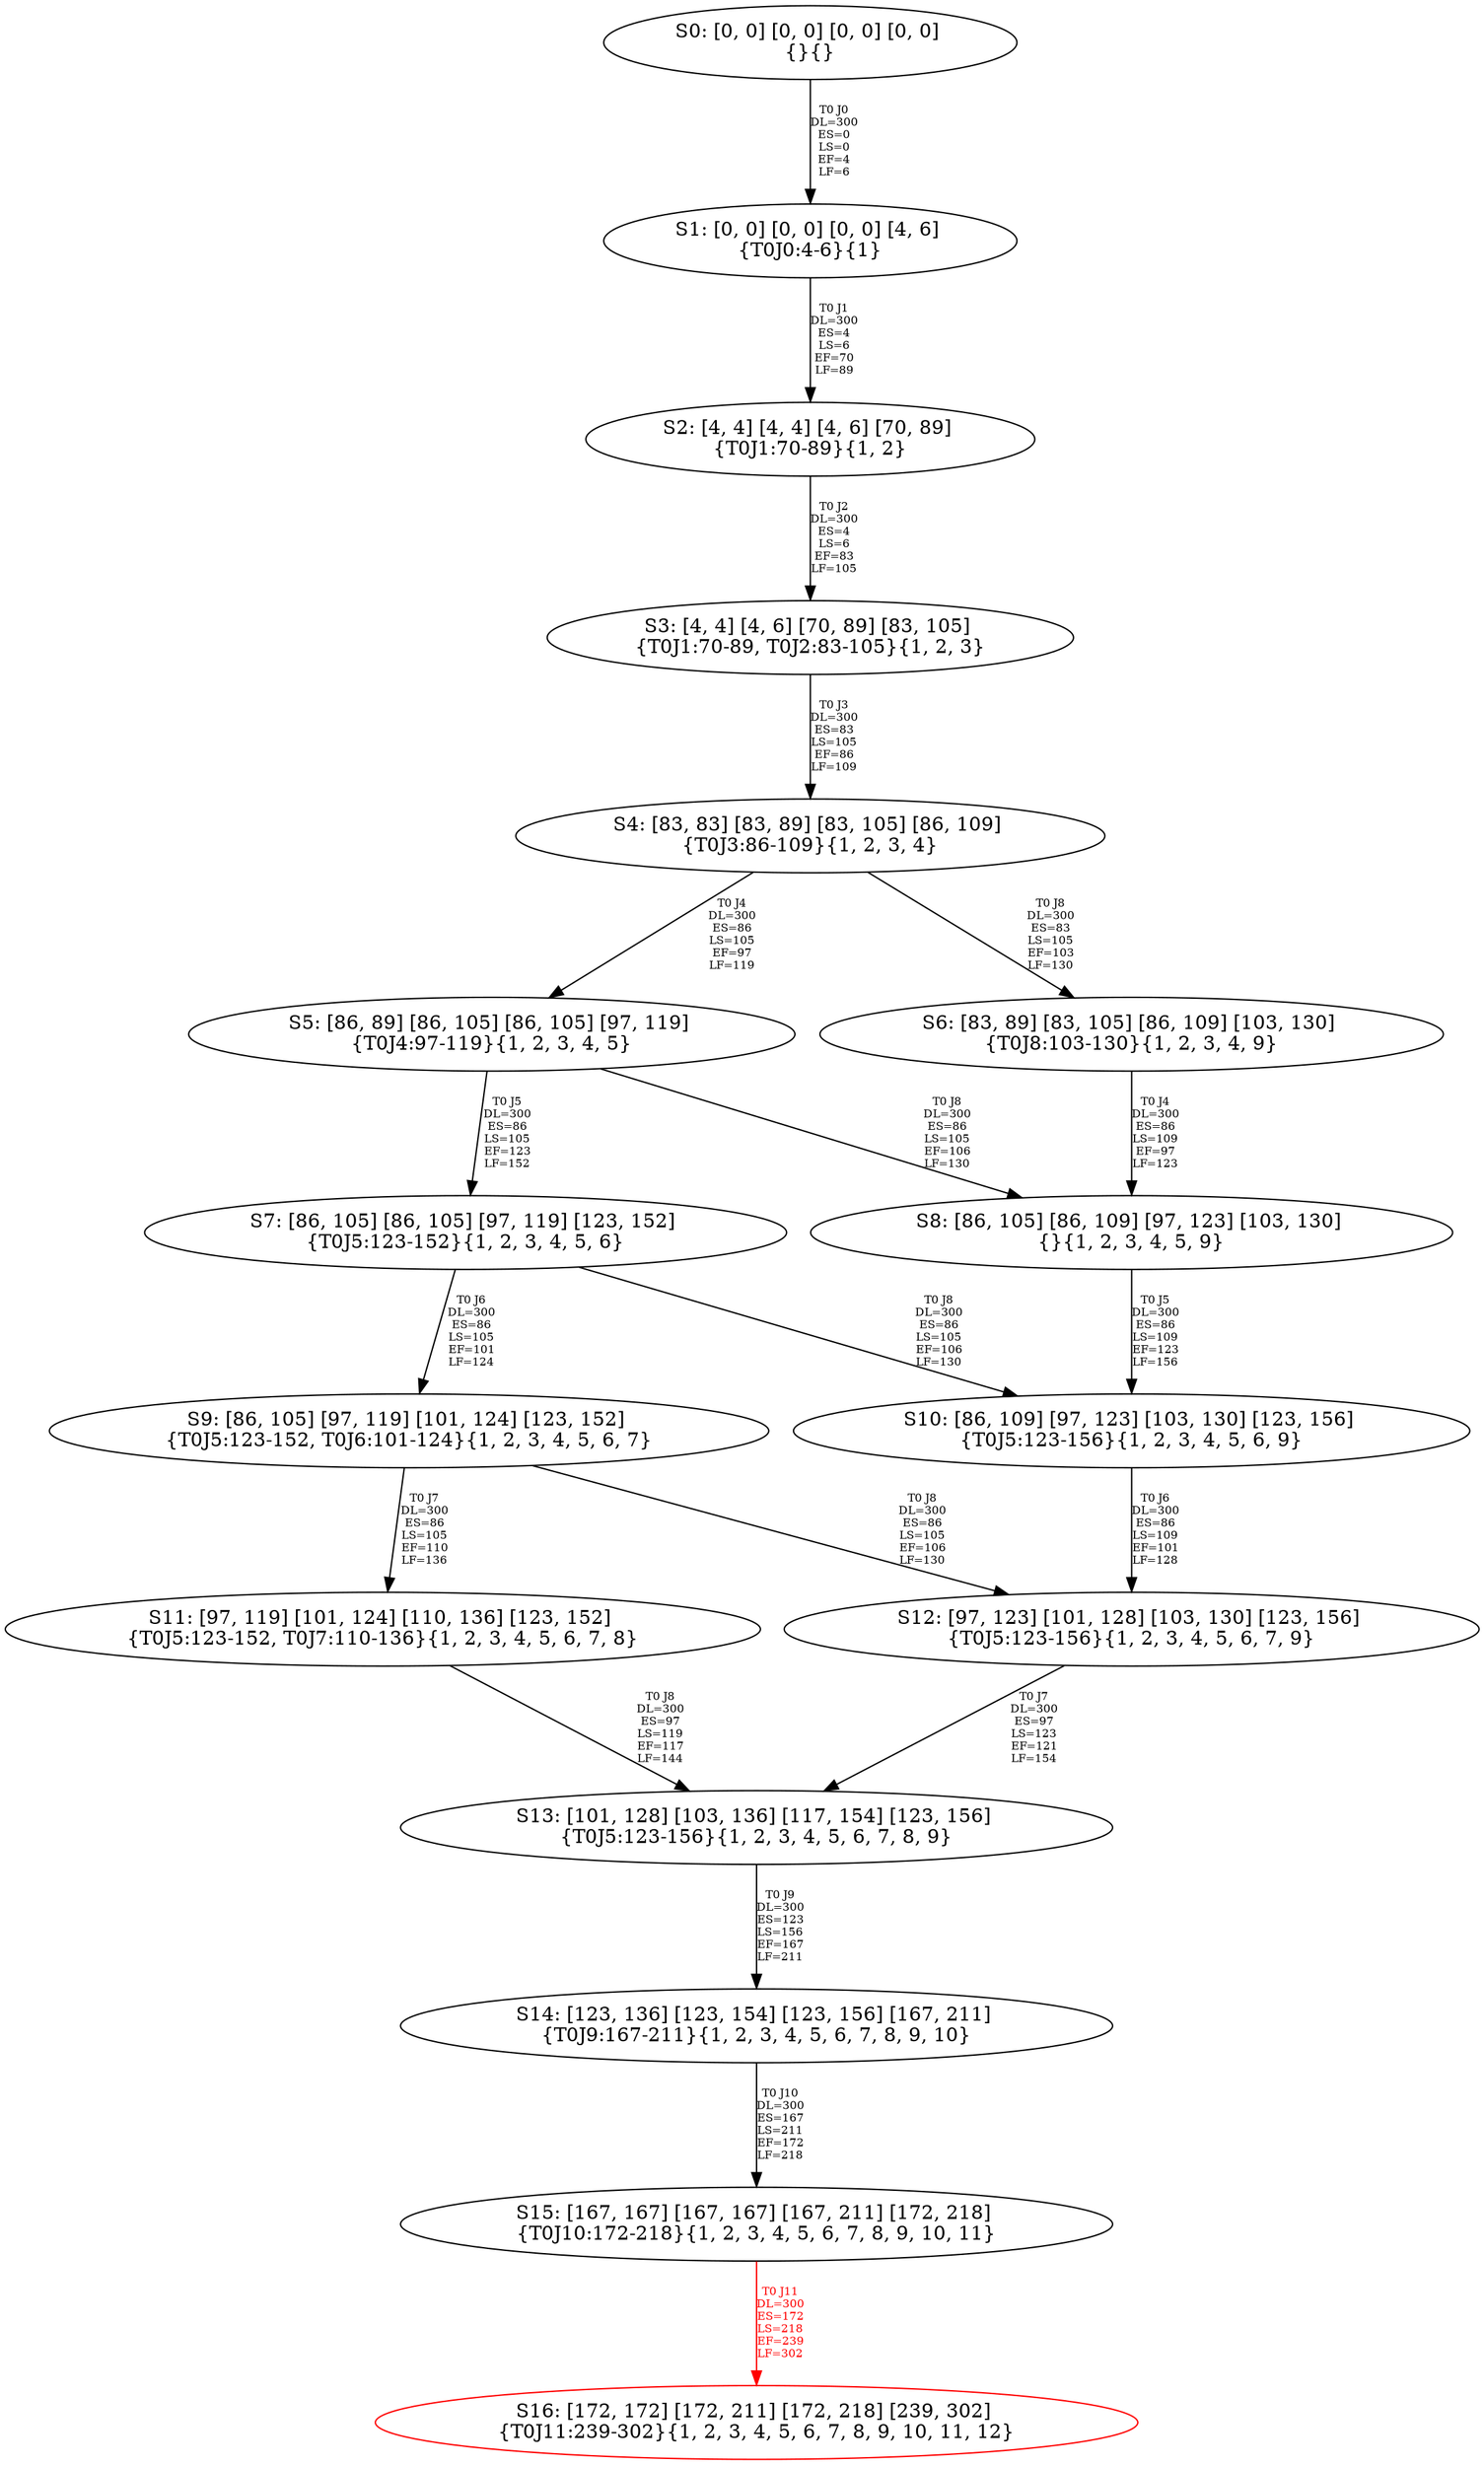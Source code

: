 digraph {
	S0[label="S0: [0, 0] [0, 0] [0, 0] [0, 0] \n{}{}"];
	S1[label="S1: [0, 0] [0, 0] [0, 0] [4, 6] \n{T0J0:4-6}{1}"];
	S2[label="S2: [4, 4] [4, 4] [4, 6] [70, 89] \n{T0J1:70-89}{1, 2}"];
	S3[label="S3: [4, 4] [4, 6] [70, 89] [83, 105] \n{T0J1:70-89, T0J2:83-105}{1, 2, 3}"];
	S4[label="S4: [83, 83] [83, 89] [83, 105] [86, 109] \n{T0J3:86-109}{1, 2, 3, 4}"];
	S5[label="S5: [86, 89] [86, 105] [86, 105] [97, 119] \n{T0J4:97-119}{1, 2, 3, 4, 5}"];
	S6[label="S6: [83, 89] [83, 105] [86, 109] [103, 130] \n{T0J8:103-130}{1, 2, 3, 4, 9}"];
	S7[label="S7: [86, 105] [86, 105] [97, 119] [123, 152] \n{T0J5:123-152}{1, 2, 3, 4, 5, 6}"];
	S8[label="S8: [86, 105] [86, 109] [97, 123] [103, 130] \n{}{1, 2, 3, 4, 5, 9}"];
	S9[label="S9: [86, 105] [97, 119] [101, 124] [123, 152] \n{T0J5:123-152, T0J6:101-124}{1, 2, 3, 4, 5, 6, 7}"];
	S10[label="S10: [86, 109] [97, 123] [103, 130] [123, 156] \n{T0J5:123-156}{1, 2, 3, 4, 5, 6, 9}"];
	S11[label="S11: [97, 119] [101, 124] [110, 136] [123, 152] \n{T0J5:123-152, T0J7:110-136}{1, 2, 3, 4, 5, 6, 7, 8}"];
	S12[label="S12: [97, 123] [101, 128] [103, 130] [123, 156] \n{T0J5:123-156}{1, 2, 3, 4, 5, 6, 7, 9}"];
	S13[label="S13: [101, 128] [103, 136] [117, 154] [123, 156] \n{T0J5:123-156}{1, 2, 3, 4, 5, 6, 7, 8, 9}"];
	S14[label="S14: [123, 136] [123, 154] [123, 156] [167, 211] \n{T0J9:167-211}{1, 2, 3, 4, 5, 6, 7, 8, 9, 10}"];
	S15[label="S15: [167, 167] [167, 167] [167, 211] [172, 218] \n{T0J10:172-218}{1, 2, 3, 4, 5, 6, 7, 8, 9, 10, 11}"];
	S16[label="S16: [172, 172] [172, 211] [172, 218] [239, 302] \n{T0J11:239-302}{1, 2, 3, 4, 5, 6, 7, 8, 9, 10, 11, 12}"];
	S0 -> S1[label="T0 J0\nDL=300\nES=0\nLS=0\nEF=4\nLF=6",fontsize=8];
	S1 -> S2[label="T0 J1\nDL=300\nES=4\nLS=6\nEF=70\nLF=89",fontsize=8];
	S2 -> S3[label="T0 J2\nDL=300\nES=4\nLS=6\nEF=83\nLF=105",fontsize=8];
	S3 -> S4[label="T0 J3\nDL=300\nES=83\nLS=105\nEF=86\nLF=109",fontsize=8];
	S4 -> S5[label="T0 J4\nDL=300\nES=86\nLS=105\nEF=97\nLF=119",fontsize=8];
	S4 -> S6[label="T0 J8\nDL=300\nES=83\nLS=105\nEF=103\nLF=130",fontsize=8];
	S5 -> S7[label="T0 J5\nDL=300\nES=86\nLS=105\nEF=123\nLF=152",fontsize=8];
	S5 -> S8[label="T0 J8\nDL=300\nES=86\nLS=105\nEF=106\nLF=130",fontsize=8];
	S6 -> S8[label="T0 J4\nDL=300\nES=86\nLS=109\nEF=97\nLF=123",fontsize=8];
	S7 -> S9[label="T0 J6\nDL=300\nES=86\nLS=105\nEF=101\nLF=124",fontsize=8];
	S7 -> S10[label="T0 J8\nDL=300\nES=86\nLS=105\nEF=106\nLF=130",fontsize=8];
	S8 -> S10[label="T0 J5\nDL=300\nES=86\nLS=109\nEF=123\nLF=156",fontsize=8];
	S9 -> S11[label="T0 J7\nDL=300\nES=86\nLS=105\nEF=110\nLF=136",fontsize=8];
	S9 -> S12[label="T0 J8\nDL=300\nES=86\nLS=105\nEF=106\nLF=130",fontsize=8];
	S10 -> S12[label="T0 J6\nDL=300\nES=86\nLS=109\nEF=101\nLF=128",fontsize=8];
	S11 -> S13[label="T0 J8\nDL=300\nES=97\nLS=119\nEF=117\nLF=144",fontsize=8];
	S12 -> S13[label="T0 J7\nDL=300\nES=97\nLS=123\nEF=121\nLF=154",fontsize=8];
	S13 -> S14[label="T0 J9\nDL=300\nES=123\nLS=156\nEF=167\nLF=211",fontsize=8];
	S14 -> S15[label="T0 J10\nDL=300\nES=167\nLS=211\nEF=172\nLF=218",fontsize=8];
	S15 -> S16[label="T0 J11\nDL=300\nES=172\nLS=218\nEF=239\nLF=302",color=Red,fontcolor=Red,fontsize=8];
S16[color=Red];
}
